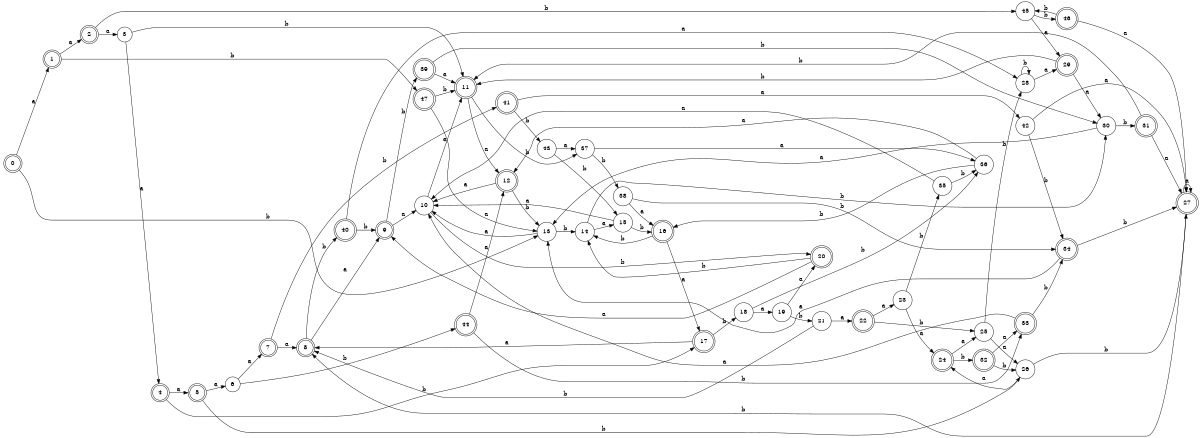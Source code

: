 digraph n39_1 {
__start0 [label="" shape="none"];

rankdir=LR;
size="8,5";

s0 [style="rounded,filled", color="black", fillcolor="white" shape="doublecircle", label="0"];
s1 [style="rounded,filled", color="black", fillcolor="white" shape="doublecircle", label="1"];
s2 [style="rounded,filled", color="black", fillcolor="white" shape="doublecircle", label="2"];
s3 [style="filled", color="black", fillcolor="white" shape="circle", label="3"];
s4 [style="rounded,filled", color="black", fillcolor="white" shape="doublecircle", label="4"];
s5 [style="rounded,filled", color="black", fillcolor="white" shape="doublecircle", label="5"];
s6 [style="filled", color="black", fillcolor="white" shape="circle", label="6"];
s7 [style="rounded,filled", color="black", fillcolor="white" shape="doublecircle", label="7"];
s8 [style="rounded,filled", color="black", fillcolor="white" shape="doublecircle", label="8"];
s9 [style="rounded,filled", color="black", fillcolor="white" shape="doublecircle", label="9"];
s10 [style="filled", color="black", fillcolor="white" shape="circle", label="10"];
s11 [style="rounded,filled", color="black", fillcolor="white" shape="doublecircle", label="11"];
s12 [style="rounded,filled", color="black", fillcolor="white" shape="doublecircle", label="12"];
s13 [style="filled", color="black", fillcolor="white" shape="circle", label="13"];
s14 [style="filled", color="black", fillcolor="white" shape="circle", label="14"];
s15 [style="filled", color="black", fillcolor="white" shape="circle", label="15"];
s16 [style="rounded,filled", color="black", fillcolor="white" shape="doublecircle", label="16"];
s17 [style="rounded,filled", color="black", fillcolor="white" shape="doublecircle", label="17"];
s18 [style="filled", color="black", fillcolor="white" shape="circle", label="18"];
s19 [style="filled", color="black", fillcolor="white" shape="circle", label="19"];
s20 [style="rounded,filled", color="black", fillcolor="white" shape="doublecircle", label="20"];
s21 [style="filled", color="black", fillcolor="white" shape="circle", label="21"];
s22 [style="rounded,filled", color="black", fillcolor="white" shape="doublecircle", label="22"];
s23 [style="filled", color="black", fillcolor="white" shape="circle", label="23"];
s24 [style="rounded,filled", color="black", fillcolor="white" shape="doublecircle", label="24"];
s25 [style="filled", color="black", fillcolor="white" shape="circle", label="25"];
s26 [style="filled", color="black", fillcolor="white" shape="circle", label="26"];
s27 [style="rounded,filled", color="black", fillcolor="white" shape="doublecircle", label="27"];
s28 [style="filled", color="black", fillcolor="white" shape="circle", label="28"];
s29 [style="rounded,filled", color="black", fillcolor="white" shape="doublecircle", label="29"];
s30 [style="filled", color="black", fillcolor="white" shape="circle", label="30"];
s31 [style="rounded,filled", color="black", fillcolor="white" shape="doublecircle", label="31"];
s32 [style="rounded,filled", color="black", fillcolor="white" shape="doublecircle", label="32"];
s33 [style="rounded,filled", color="black", fillcolor="white" shape="doublecircle", label="33"];
s34 [style="rounded,filled", color="black", fillcolor="white" shape="doublecircle", label="34"];
s35 [style="filled", color="black", fillcolor="white" shape="circle", label="35"];
s36 [style="filled", color="black", fillcolor="white" shape="circle", label="36"];
s37 [style="filled", color="black", fillcolor="white" shape="circle", label="37"];
s38 [style="filled", color="black", fillcolor="white" shape="circle", label="38"];
s39 [style="rounded,filled", color="black", fillcolor="white" shape="doublecircle", label="39"];
s40 [style="rounded,filled", color="black", fillcolor="white" shape="doublecircle", label="40"];
s41 [style="rounded,filled", color="black", fillcolor="white" shape="doublecircle", label="41"];
s42 [style="filled", color="black", fillcolor="white" shape="circle", label="42"];
s43 [style="filled", color="black", fillcolor="white" shape="circle", label="43"];
s44 [style="rounded,filled", color="black", fillcolor="white" shape="doublecircle", label="44"];
s45 [style="filled", color="black", fillcolor="white" shape="circle", label="45"];
s46 [style="rounded,filled", color="black", fillcolor="white" shape="doublecircle", label="46"];
s47 [style="rounded,filled", color="black", fillcolor="white" shape="doublecircle", label="47"];
s0 -> s1 [label="a"];
s0 -> s13 [label="b"];
s1 -> s2 [label="a"];
s1 -> s47 [label="b"];
s2 -> s3 [label="a"];
s2 -> s45 [label="b"];
s3 -> s4 [label="a"];
s3 -> s11 [label="b"];
s4 -> s5 [label="a"];
s4 -> s17 [label="b"];
s5 -> s6 [label="a"];
s5 -> s26 [label="b"];
s6 -> s7 [label="a"];
s6 -> s44 [label="b"];
s7 -> s8 [label="a"];
s7 -> s41 [label="b"];
s8 -> s9 [label="a"];
s8 -> s40 [label="b"];
s9 -> s10 [label="a"];
s9 -> s39 [label="b"];
s10 -> s11 [label="a"];
s10 -> s20 [label="b"];
s11 -> s12 [label="a"];
s11 -> s37 [label="b"];
s12 -> s10 [label="a"];
s12 -> s13 [label="b"];
s13 -> s10 [label="a"];
s13 -> s14 [label="b"];
s14 -> s15 [label="a"];
s14 -> s30 [label="b"];
s15 -> s10 [label="a"];
s15 -> s16 [label="b"];
s16 -> s17 [label="a"];
s16 -> s14 [label="b"];
s17 -> s8 [label="a"];
s17 -> s18 [label="b"];
s18 -> s19 [label="a"];
s18 -> s36 [label="b"];
s19 -> s20 [label="a"];
s19 -> s21 [label="b"];
s20 -> s9 [label="a"];
s20 -> s14 [label="b"];
s21 -> s22 [label="a"];
s21 -> s8 [label="b"];
s22 -> s23 [label="a"];
s22 -> s25 [label="b"];
s23 -> s24 [label="a"];
s23 -> s35 [label="b"];
s24 -> s25 [label="a"];
s24 -> s32 [label="b"];
s25 -> s26 [label="a"];
s25 -> s28 [label="b"];
s26 -> s24 [label="a"];
s26 -> s27 [label="b"];
s27 -> s27 [label="a"];
s27 -> s8 [label="b"];
s28 -> s29 [label="a"];
s28 -> s28 [label="b"];
s29 -> s30 [label="a"];
s29 -> s11 [label="b"];
s30 -> s13 [label="a"];
s30 -> s31 [label="b"];
s31 -> s27 [label="a"];
s31 -> s11 [label="b"];
s32 -> s33 [label="a"];
s32 -> s26 [label="b"];
s33 -> s10 [label="a"];
s33 -> s34 [label="b"];
s34 -> s13 [label="a"];
s34 -> s27 [label="b"];
s35 -> s10 [label="a"];
s35 -> s36 [label="b"];
s36 -> s12 [label="a"];
s36 -> s16 [label="b"];
s37 -> s36 [label="a"];
s37 -> s38 [label="b"];
s38 -> s16 [label="a"];
s38 -> s34 [label="b"];
s39 -> s11 [label="a"];
s39 -> s30 [label="b"];
s40 -> s28 [label="a"];
s40 -> s9 [label="b"];
s41 -> s42 [label="a"];
s41 -> s43 [label="b"];
s42 -> s27 [label="a"];
s42 -> s34 [label="b"];
s43 -> s37 [label="a"];
s43 -> s15 [label="b"];
s44 -> s12 [label="a"];
s44 -> s33 [label="b"];
s45 -> s29 [label="a"];
s45 -> s46 [label="b"];
s46 -> s27 [label="a"];
s46 -> s45 [label="b"];
s47 -> s13 [label="a"];
s47 -> s11 [label="b"];

}